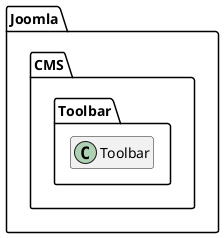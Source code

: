 @startuml
set namespaceSeparator \\
hide members
hide << alias >> circle

class Joomla\\CMS\\Toolbar\\Toolbar
@enduml
